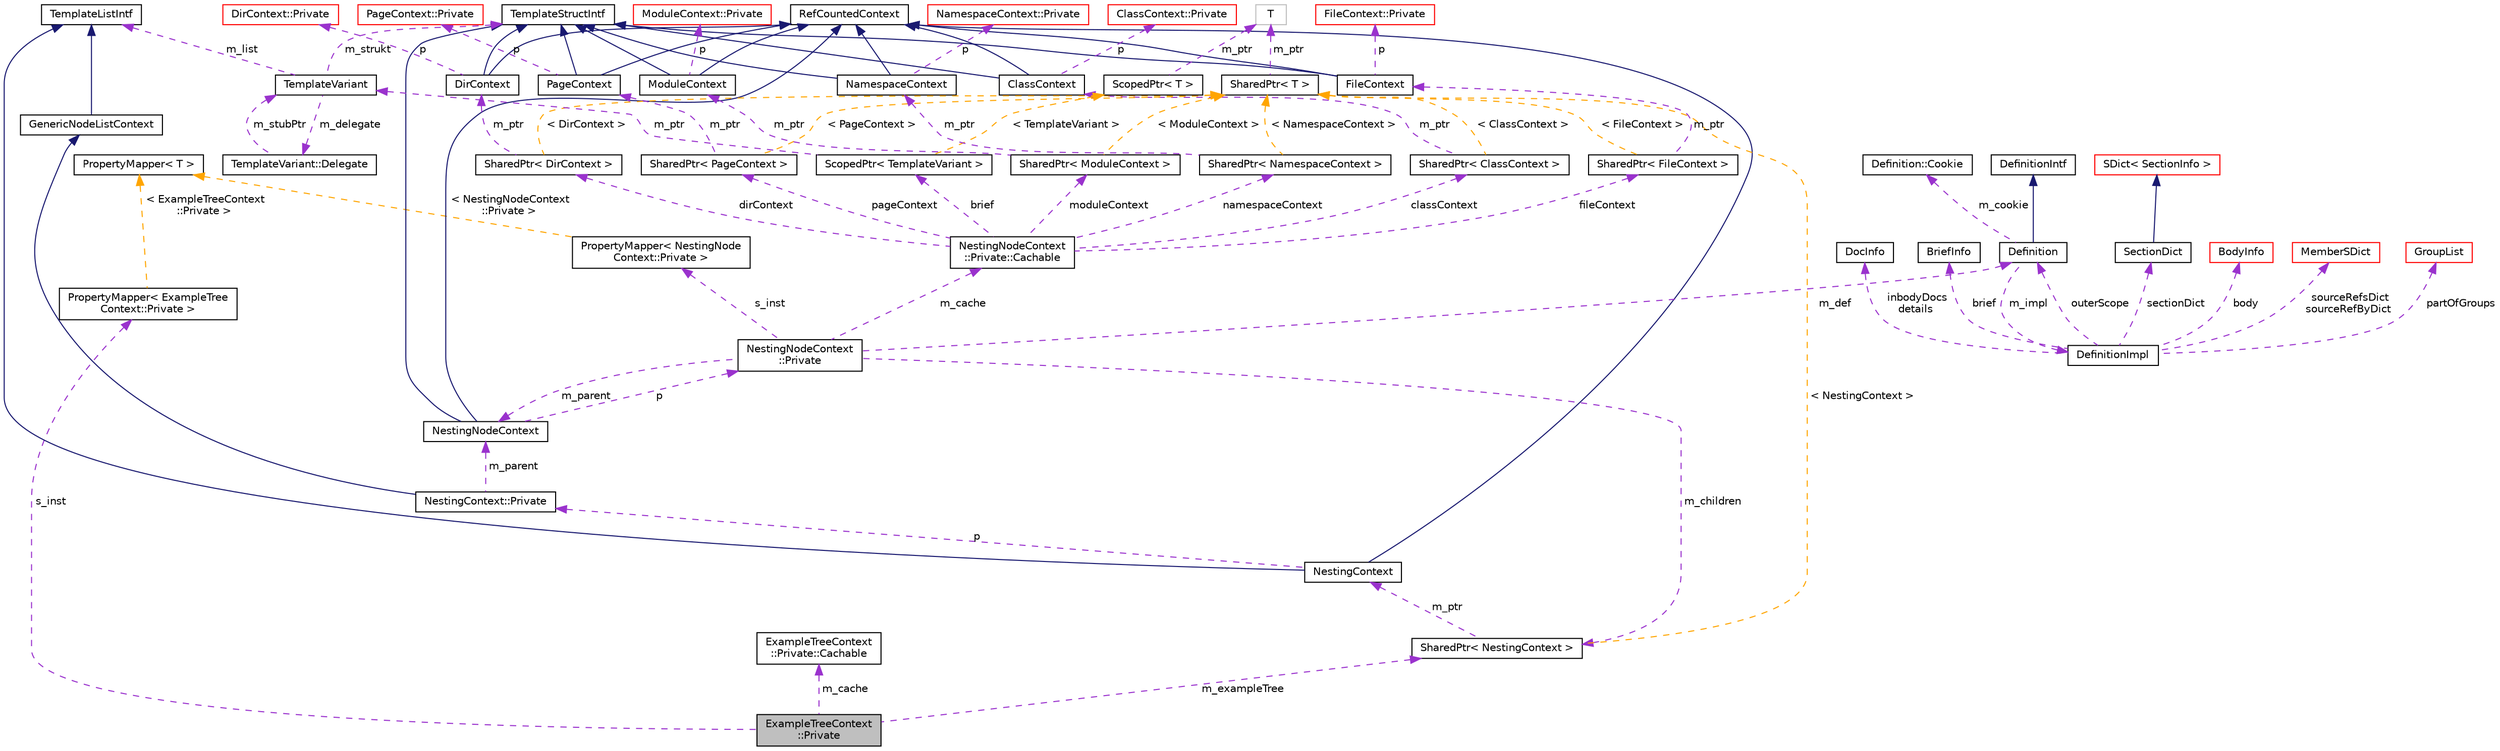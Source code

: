 digraph "ExampleTreeContext::Private"
{
 // INTERACTIVE_SVG=YES
  edge [fontname="Helvetica",fontsize="10",labelfontname="Helvetica",labelfontsize="10"];
  node [fontname="Helvetica",fontsize="10",shape=record];
  Node1 [label="ExampleTreeContext\l::Private",height=0.2,width=0.4,color="black", fillcolor="grey75", style="filled", fontcolor="black"];
  Node2 -> Node1 [dir="back",color="darkorchid3",fontsize="10",style="dashed",label=" s_inst" ,fontname="Helvetica"];
  Node2 [label="PropertyMapper\< ExampleTree\lContext::Private \>",height=0.2,width=0.4,color="black", fillcolor="white", style="filled",URL="$d1/d80/class_property_mapper.html"];
  Node3 -> Node2 [dir="back",color="orange",fontsize="10",style="dashed",label=" \< ExampleTreeContext\l::Private \>" ,fontname="Helvetica"];
  Node3 [label="PropertyMapper\< T \>",height=0.2,width=0.4,color="black", fillcolor="white", style="filled",URL="$d1/d80/class_property_mapper.html",tooltip="Helper class to map a property name to a handler member function. "];
  Node4 -> Node1 [dir="back",color="darkorchid3",fontsize="10",style="dashed",label=" m_cache" ,fontname="Helvetica"];
  Node4 [label="ExampleTreeContext\l::Private::Cachable",height=0.2,width=0.4,color="black", fillcolor="white", style="filled",URL="$d3/dd8/struct_example_tree_context_1_1_private_1_1_cachable.html"];
  Node5 -> Node1 [dir="back",color="darkorchid3",fontsize="10",style="dashed",label=" m_exampleTree" ,fontname="Helvetica"];
  Node5 [label="SharedPtr\< NestingContext \>",height=0.2,width=0.4,color="black", fillcolor="white", style="filled",URL="$df/d12/class_shared_ptr.html"];
  Node6 -> Node5 [dir="back",color="darkorchid3",fontsize="10",style="dashed",label=" m_ptr" ,fontname="Helvetica"];
  Node6 [label="NestingContext",height=0.2,width=0.4,color="black", fillcolor="white", style="filled",URL="$db/d7e/class_nesting_context.html"];
  Node7 -> Node6 [dir="back",color="midnightblue",fontsize="10",style="solid",fontname="Helvetica"];
  Node7 [label="RefCountedContext",height=0.2,width=0.4,color="black", fillcolor="white", style="filled",URL="$d8/d96/class_ref_counted_context.html",tooltip="Helper class to support reference counting. "];
  Node8 -> Node6 [dir="back",color="midnightblue",fontsize="10",style="solid",fontname="Helvetica"];
  Node8 [label="TemplateListIntf",height=0.2,width=0.4,color="black", fillcolor="white", style="filled",URL="$d6/d88/class_template_list_intf.html",tooltip="Abstract read-only interface for a context value of type list. "];
  Node9 -> Node6 [dir="back",color="darkorchid3",fontsize="10",style="dashed",label=" p" ,fontname="Helvetica"];
  Node9 [label="NestingContext::Private",height=0.2,width=0.4,color="black", fillcolor="white", style="filled",URL="$d7/db8/class_nesting_context_1_1_private.html"];
  Node10 -> Node9 [dir="back",color="midnightblue",fontsize="10",style="solid",fontname="Helvetica"];
  Node10 [label="GenericNodeListContext",height=0.2,width=0.4,color="black", fillcolor="white", style="filled",URL="$d6/dcb/class_generic_node_list_context.html",tooltip="standard template list implementation "];
  Node8 -> Node10 [dir="back",color="midnightblue",fontsize="10",style="solid",fontname="Helvetica"];
  Node11 -> Node9 [dir="back",color="darkorchid3",fontsize="10",style="dashed",label=" m_parent" ,fontname="Helvetica"];
  Node11 [label="NestingNodeContext",height=0.2,width=0.4,color="black", fillcolor="white", style="filled",URL="$db/dc9/class_nesting_node_context.html"];
  Node7 -> Node11 [dir="back",color="midnightblue",fontsize="10",style="solid",fontname="Helvetica"];
  Node12 -> Node11 [dir="back",color="midnightblue",fontsize="10",style="solid",fontname="Helvetica"];
  Node12 [label="TemplateStructIntf",height=0.2,width=0.4,color="black", fillcolor="white", style="filled",URL="$d9/de8/class_template_struct_intf.html",tooltip="Abstract interface for a context value of type struct. "];
  Node13 -> Node11 [dir="back",color="darkorchid3",fontsize="10",style="dashed",label=" p" ,fontname="Helvetica"];
  Node13 [label="NestingNodeContext\l::Private",height=0.2,width=0.4,color="black", fillcolor="white", style="filled",URL="$d1/d4b/class_nesting_node_context_1_1_private.html"];
  Node14 -> Node13 [dir="back",color="darkorchid3",fontsize="10",style="dashed",label=" s_inst" ,fontname="Helvetica"];
  Node14 [label="PropertyMapper\< NestingNode\lContext::Private \>",height=0.2,width=0.4,color="black", fillcolor="white", style="filled",URL="$d1/d80/class_property_mapper.html"];
  Node3 -> Node14 [dir="back",color="orange",fontsize="10",style="dashed",label=" \< NestingNodeContext\l::Private \>" ,fontname="Helvetica"];
  Node15 -> Node13 [dir="back",color="darkorchid3",fontsize="10",style="dashed",label=" m_cache" ,fontname="Helvetica"];
  Node15 [label="NestingNodeContext\l::Private::Cachable",height=0.2,width=0.4,color="black", fillcolor="white", style="filled",URL="$da/d7c/struct_nesting_node_context_1_1_private_1_1_cachable.html"];
  Node16 -> Node15 [dir="back",color="darkorchid3",fontsize="10",style="dashed",label=" classContext" ,fontname="Helvetica"];
  Node16 [label="SharedPtr\< ClassContext \>",height=0.2,width=0.4,color="black", fillcolor="white", style="filled",URL="$df/d12/class_shared_ptr.html"];
  Node17 -> Node16 [dir="back",color="darkorchid3",fontsize="10",style="dashed",label=" m_ptr" ,fontname="Helvetica"];
  Node17 [label="ClassContext",height=0.2,width=0.4,color="black", fillcolor="white", style="filled",URL="$dc/d38/class_class_context.html"];
  Node7 -> Node17 [dir="back",color="midnightblue",fontsize="10",style="solid",fontname="Helvetica"];
  Node12 -> Node17 [dir="back",color="midnightblue",fontsize="10",style="solid",fontname="Helvetica"];
  Node18 -> Node17 [dir="back",color="darkorchid3",fontsize="10",style="dashed",label=" p" ,fontname="Helvetica"];
  Node18 [label="ClassContext::Private",height=0.2,width=0.4,color="red", fillcolor="white", style="filled",URL="$d5/d54/class_class_context_1_1_private.html"];
  Node102 -> Node16 [dir="back",color="orange",fontsize="10",style="dashed",label=" \< ClassContext \>" ,fontname="Helvetica"];
  Node102 [label="SharedPtr\< T \>",height=0.2,width=0.4,color="black", fillcolor="white", style="filled",URL="$df/d12/class_shared_ptr.html",tooltip="Reference counting smart pointer. "];
  Node103 -> Node102 [dir="back",color="darkorchid3",fontsize="10",style="dashed",label=" m_ptr" ,fontname="Helvetica"];
  Node103 [label="T",height=0.2,width=0.4,color="grey75", fillcolor="white", style="filled"];
  Node104 -> Node15 [dir="back",color="darkorchid3",fontsize="10",style="dashed",label=" fileContext" ,fontname="Helvetica"];
  Node104 [label="SharedPtr\< FileContext \>",height=0.2,width=0.4,color="black", fillcolor="white", style="filled",URL="$df/d12/class_shared_ptr.html"];
  Node105 -> Node104 [dir="back",color="darkorchid3",fontsize="10",style="dashed",label=" m_ptr" ,fontname="Helvetica"];
  Node105 [label="FileContext",height=0.2,width=0.4,color="black", fillcolor="white", style="filled",URL="$d3/db7/class_file_context.html"];
  Node7 -> Node105 [dir="back",color="midnightblue",fontsize="10",style="solid",fontname="Helvetica"];
  Node12 -> Node105 [dir="back",color="midnightblue",fontsize="10",style="solid",fontname="Helvetica"];
  Node106 -> Node105 [dir="back",color="darkorchid3",fontsize="10",style="dashed",label=" p" ,fontname="Helvetica"];
  Node106 [label="FileContext::Private",height=0.2,width=0.4,color="red", fillcolor="white", style="filled",URL="$d4/d72/class_file_context_1_1_private.html"];
  Node102 -> Node104 [dir="back",color="orange",fontsize="10",style="dashed",label=" \< FileContext \>" ,fontname="Helvetica"];
  Node109 -> Node15 [dir="back",color="darkorchid3",fontsize="10",style="dashed",label=" pageContext" ,fontname="Helvetica"];
  Node109 [label="SharedPtr\< PageContext \>",height=0.2,width=0.4,color="black", fillcolor="white", style="filled",URL="$df/d12/class_shared_ptr.html"];
  Node110 -> Node109 [dir="back",color="darkorchid3",fontsize="10",style="dashed",label=" m_ptr" ,fontname="Helvetica"];
  Node110 [label="PageContext",height=0.2,width=0.4,color="black", fillcolor="white", style="filled",URL="$db/dc8/class_page_context.html"];
  Node7 -> Node110 [dir="back",color="midnightblue",fontsize="10",style="solid",fontname="Helvetica"];
  Node12 -> Node110 [dir="back",color="midnightblue",fontsize="10",style="solid",fontname="Helvetica"];
  Node111 -> Node110 [dir="back",color="darkorchid3",fontsize="10",style="dashed",label=" p" ,fontname="Helvetica"];
  Node111 [label="PageContext::Private",height=0.2,width=0.4,color="red", fillcolor="white", style="filled",URL="$d3/d45/class_page_context_1_1_private.html"];
  Node102 -> Node109 [dir="back",color="orange",fontsize="10",style="dashed",label=" \< PageContext \>" ,fontname="Helvetica"];
  Node115 -> Node15 [dir="back",color="darkorchid3",fontsize="10",style="dashed",label=" brief" ,fontname="Helvetica"];
  Node115 [label="ScopedPtr\< TemplateVariant \>",height=0.2,width=0.4,color="black", fillcolor="white", style="filled",URL="$dd/d9b/class_scoped_ptr.html"];
  Node116 -> Node115 [dir="back",color="darkorchid3",fontsize="10",style="dashed",label=" m_ptr" ,fontname="Helvetica"];
  Node116 [label="TemplateVariant",height=0.2,width=0.4,color="black", fillcolor="white", style="filled",URL="$d1/dba/class_template_variant.html",tooltip="Variant type which can hold one value of a fixed set of types. "];
  Node8 -> Node116 [dir="back",color="darkorchid3",fontsize="10",style="dashed",label=" m_list" ,fontname="Helvetica"];
  Node12 -> Node116 [dir="back",color="darkorchid3",fontsize="10",style="dashed",label=" m_strukt" ,fontname="Helvetica"];
  Node117 -> Node116 [dir="back",color="darkorchid3",fontsize="10",style="dashed",label=" m_delegate" ,fontname="Helvetica"];
  Node117 [label="TemplateVariant::Delegate",height=0.2,width=0.4,color="black", fillcolor="white", style="filled",URL="$d7/d1d/class_template_variant_1_1_delegate.html",tooltip="Helper class to create a delegate that can store a function/method call. "];
  Node116 -> Node117 [dir="back",color="darkorchid3",fontsize="10",style="dashed",label=" m_stubPtr" ,fontname="Helvetica"];
  Node118 -> Node115 [dir="back",color="orange",fontsize="10",style="dashed",label=" \< TemplateVariant \>" ,fontname="Helvetica"];
  Node118 [label="ScopedPtr\< T \>",height=0.2,width=0.4,color="black", fillcolor="white", style="filled",URL="$dd/d9b/class_scoped_ptr.html",tooltip="Scoped smart pointer. "];
  Node103 -> Node118 [dir="back",color="darkorchid3",fontsize="10",style="dashed",label=" m_ptr" ,fontname="Helvetica"];
  Node119 -> Node15 [dir="back",color="darkorchid3",fontsize="10",style="dashed",label=" moduleContext" ,fontname="Helvetica"];
  Node119 [label="SharedPtr\< ModuleContext \>",height=0.2,width=0.4,color="black", fillcolor="white", style="filled",URL="$df/d12/class_shared_ptr.html"];
  Node120 -> Node119 [dir="back",color="darkorchid3",fontsize="10",style="dashed",label=" m_ptr" ,fontname="Helvetica"];
  Node120 [label="ModuleContext",height=0.2,width=0.4,color="black", fillcolor="white", style="filled",URL="$d2/d73/class_module_context.html"];
  Node7 -> Node120 [dir="back",color="midnightblue",fontsize="10",style="solid",fontname="Helvetica"];
  Node12 -> Node120 [dir="back",color="midnightblue",fontsize="10",style="solid",fontname="Helvetica"];
  Node121 -> Node120 [dir="back",color="darkorchid3",fontsize="10",style="dashed",label=" p" ,fontname="Helvetica"];
  Node121 [label="ModuleContext::Private",height=0.2,width=0.4,color="red", fillcolor="white", style="filled",URL="$df/d2a/class_module_context_1_1_private.html"];
  Node102 -> Node119 [dir="back",color="orange",fontsize="10",style="dashed",label=" \< ModuleContext \>" ,fontname="Helvetica"];
  Node124 -> Node15 [dir="back",color="darkorchid3",fontsize="10",style="dashed",label=" dirContext" ,fontname="Helvetica"];
  Node124 [label="SharedPtr\< DirContext \>",height=0.2,width=0.4,color="black", fillcolor="white", style="filled",URL="$df/d12/class_shared_ptr.html"];
  Node125 -> Node124 [dir="back",color="darkorchid3",fontsize="10",style="dashed",label=" m_ptr" ,fontname="Helvetica"];
  Node125 [label="DirContext",height=0.2,width=0.4,color="black", fillcolor="white", style="filled",URL="$d5/dca/class_dir_context.html"];
  Node7 -> Node125 [dir="back",color="midnightblue",fontsize="10",style="solid",fontname="Helvetica"];
  Node12 -> Node125 [dir="back",color="midnightblue",fontsize="10",style="solid",fontname="Helvetica"];
  Node126 -> Node125 [dir="back",color="darkorchid3",fontsize="10",style="dashed",label=" p" ,fontname="Helvetica"];
  Node126 [label="DirContext::Private",height=0.2,width=0.4,color="red", fillcolor="white", style="filled",URL="$dc/db1/class_dir_context_1_1_private.html"];
  Node102 -> Node124 [dir="back",color="orange",fontsize="10",style="dashed",label=" \< DirContext \>" ,fontname="Helvetica"];
  Node129 -> Node15 [dir="back",color="darkorchid3",fontsize="10",style="dashed",label=" namespaceContext" ,fontname="Helvetica"];
  Node129 [label="SharedPtr\< NamespaceContext \>",height=0.2,width=0.4,color="black", fillcolor="white", style="filled",URL="$df/d12/class_shared_ptr.html"];
  Node130 -> Node129 [dir="back",color="darkorchid3",fontsize="10",style="dashed",label=" m_ptr" ,fontname="Helvetica"];
  Node130 [label="NamespaceContext",height=0.2,width=0.4,color="black", fillcolor="white", style="filled",URL="$de/d00/class_namespace_context.html"];
  Node7 -> Node130 [dir="back",color="midnightblue",fontsize="10",style="solid",fontname="Helvetica"];
  Node12 -> Node130 [dir="back",color="midnightblue",fontsize="10",style="solid",fontname="Helvetica"];
  Node131 -> Node130 [dir="back",color="darkorchid3",fontsize="10",style="dashed",label=" p" ,fontname="Helvetica"];
  Node131 [label="NamespaceContext::Private",height=0.2,width=0.4,color="red", fillcolor="white", style="filled",URL="$d8/dcf/class_namespace_context_1_1_private.html"];
  Node102 -> Node129 [dir="back",color="orange",fontsize="10",style="dashed",label=" \< NamespaceContext \>" ,fontname="Helvetica"];
  Node11 -> Node13 [dir="back",color="darkorchid3",fontsize="10",style="dashed",label=" m_parent" ,fontname="Helvetica"];
  Node20 -> Node13 [dir="back",color="darkorchid3",fontsize="10",style="dashed",label=" m_def" ,fontname="Helvetica"];
  Node20 [label="Definition",height=0.2,width=0.4,color="black", fillcolor="white", style="filled",URL="$d5/dcc/class_definition.html",tooltip="The common base class of all entity definitions found in the sources. "];
  Node21 -> Node20 [dir="back",color="midnightblue",fontsize="10",style="solid",fontname="Helvetica"];
  Node21 [label="DefinitionIntf",height=0.2,width=0.4,color="black", fillcolor="white", style="filled",URL="$d9/d4a/class_definition_intf.html",tooltip="Abstract interface for a Definition or DefinitionList. "];
  Node22 -> Node20 [dir="back",color="darkorchid3",fontsize="10",style="dashed",label=" m_cookie" ,fontname="Helvetica"];
  Node22 [label="Definition::Cookie",height=0.2,width=0.4,color="black", fillcolor="white", style="filled",URL="$d1/d2f/struct_definition_1_1_cookie.html"];
  Node23 -> Node20 [dir="back",color="darkorchid3",fontsize="10",style="dashed",label=" m_impl" ,fontname="Helvetica"];
  Node23 [label="DefinitionImpl",height=0.2,width=0.4,color="black", fillcolor="white", style="filled",URL="$d3/ddf/class_definition_impl.html",tooltip="Private data associated with a Symbol Definition object. "];
  Node24 -> Node23 [dir="back",color="darkorchid3",fontsize="10",style="dashed",label=" sectionDict" ,fontname="Helvetica"];
  Node24 [label="SectionDict",height=0.2,width=0.4,color="black", fillcolor="white", style="filled",URL="$de/d9a/class_section_dict.html",tooltip="Unsorted dictionary of SectionInfo objects. "];
  Node25 -> Node24 [dir="back",color="midnightblue",fontsize="10",style="solid",fontname="Helvetica"];
  Node25 [label="SDict\< SectionInfo \>",height=0.2,width=0.4,color="red", fillcolor="white", style="filled",URL="$d1/d50/class_s_dict.html"];
  Node31 -> Node23 [dir="back",color="darkorchid3",fontsize="10",style="dashed",label=" body" ,fontname="Helvetica"];
  Node31 [label="BodyInfo",height=0.2,width=0.4,color="red", fillcolor="white", style="filled",URL="$db/dab/struct_body_info.html",tooltip="Data associated with description found in the body. "];
  Node55 -> Node23 [dir="back",color="darkorchid3",fontsize="10",style="dashed",label=" sourceRefsDict\nsourceRefByDict" ,fontname="Helvetica"];
  Node55 [label="MemberSDict",height=0.2,width=0.4,color="red", fillcolor="white", style="filled",URL="$d6/dd6/class_member_s_dict.html",tooltip="A sorted dictionary of MemberDef objects. "];
  Node59 -> Node23 [dir="back",color="darkorchid3",fontsize="10",style="dashed",label=" partOfGroups" ,fontname="Helvetica"];
  Node59 [label="GroupList",height=0.2,width=0.4,color="red", fillcolor="white", style="filled",URL="$d3/d3b/class_group_list.html",tooltip="A list of GroupDef objects. "];
  Node61 -> Node23 [dir="back",color="darkorchid3",fontsize="10",style="dashed",label=" inbodyDocs\ndetails" ,fontname="Helvetica"];
  Node61 [label="DocInfo",height=0.2,width=0.4,color="black", fillcolor="white", style="filled",URL="$d7/dd5/struct_doc_info.html",tooltip="Data associated with a detailed description. "];
  Node62 -> Node23 [dir="back",color="darkorchid3",fontsize="10",style="dashed",label=" brief" ,fontname="Helvetica"];
  Node62 [label="BriefInfo",height=0.2,width=0.4,color="black", fillcolor="white", style="filled",URL="$d0/da7/struct_brief_info.html",tooltip="Data associated with a brief description. "];
  Node20 -> Node23 [dir="back",color="darkorchid3",fontsize="10",style="dashed",label=" outerScope" ,fontname="Helvetica"];
  Node5 -> Node13 [dir="back",color="darkorchid3",fontsize="10",style="dashed",label=" m_children" ,fontname="Helvetica"];
  Node102 -> Node5 [dir="back",color="orange",fontsize="10",style="dashed",label=" \< NestingContext \>" ,fontname="Helvetica"];
}
